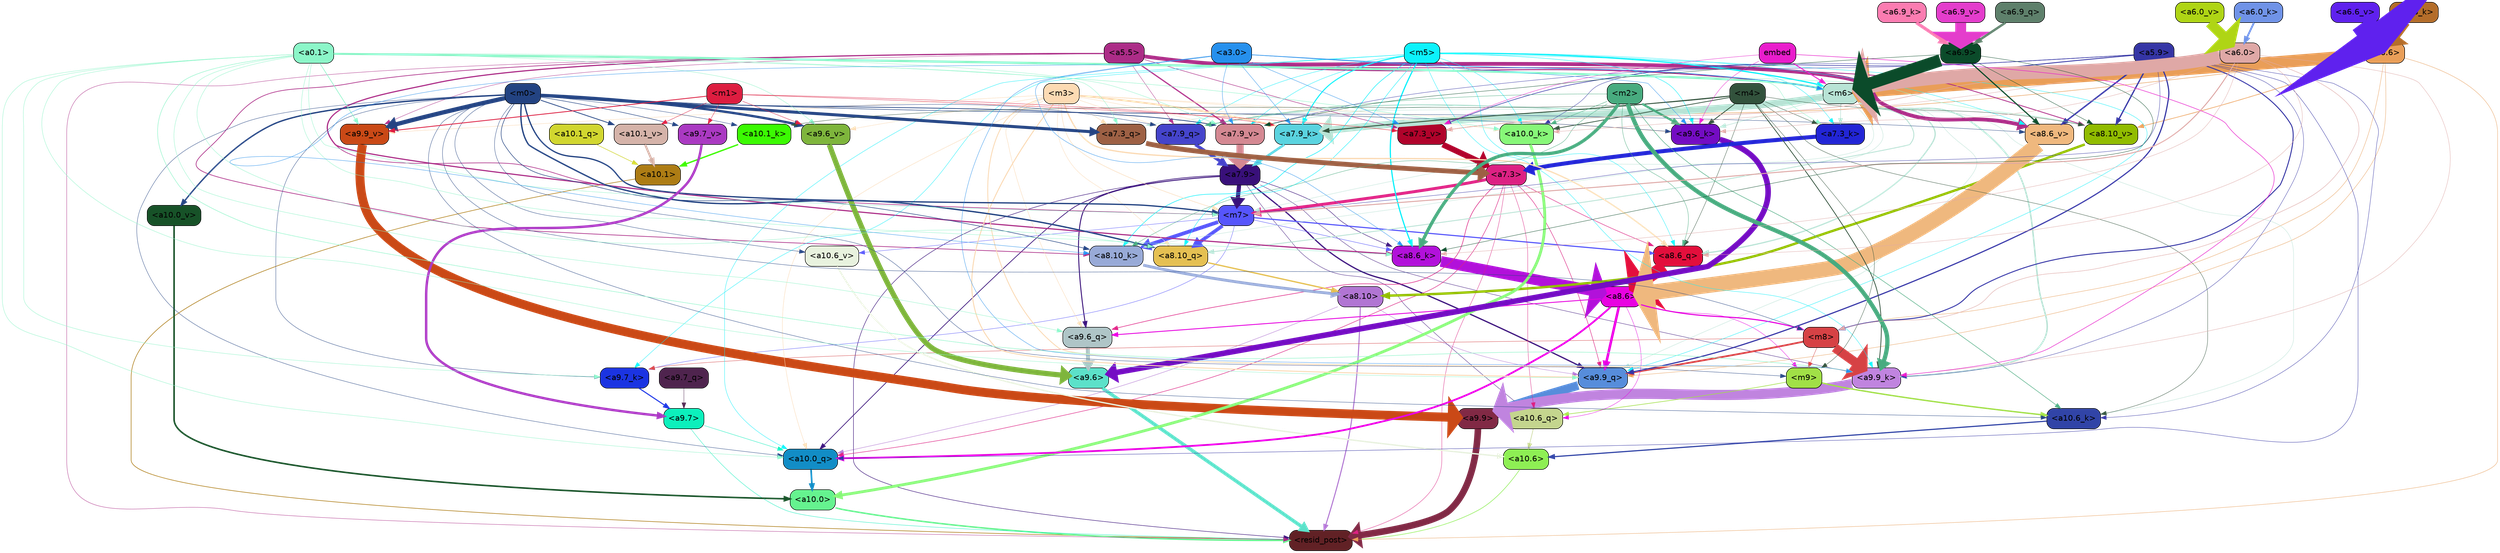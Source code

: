 strict digraph "" {
	graph [bgcolor=transparent,
		layout=dot,
		overlap=false,
		splines=true
	];
	"<a10.6>"	[color=black,
		fillcolor="#8eef54",
		fontname=Helvetica,
		shape=box,
		style="filled, rounded"];
	"<resid_post>"	[color=black,
		fillcolor="#612125",
		fontname=Helvetica,
		shape=box,
		style="filled, rounded"];
	"<a10.6>" -> "<resid_post>"	[color="#8eef54",
		penwidth=0.9498605728149414];
	"<a10.1>"	[color=black,
		fillcolor="#ad7c14",
		fontname=Helvetica,
		shape=box,
		style="filled, rounded"];
	"<a10.1>" -> "<resid_post>"	[color="#ad7c14",
		penwidth=1.0084514617919922];
	"<a10.0>"	[color=black,
		fillcolor="#65f38f",
		fontname=Helvetica,
		shape=box,
		style="filled, rounded"];
	"<a10.0>" -> "<resid_post>"	[color="#65f38f",
		penwidth=2.5814952850341797];
	"<a9.9>"	[color=black,
		fillcolor="#812945",
		fontname=Helvetica,
		shape=box,
		style="filled, rounded"];
	"<a9.9>" -> "<resid_post>"	[color="#812945",
		penwidth=11.610888481140137];
	"<a9.7>"	[color=black,
		fillcolor="#0cf0bc",
		fontname=Helvetica,
		shape=box,
		style="filled, rounded"];
	"<a9.7>" -> "<resid_post>"	[color="#0cf0bc",
		penwidth=0.6];
	"<a10.0_q>"	[color=black,
		fillcolor="#128dc6",
		fontname=Helvetica,
		shape=box,
		style="filled, rounded"];
	"<a9.7>" -> "<a10.0_q>"	[color="#0cf0bc",
		penwidth=0.6];
	"<a9.6>"	[color=black,
		fillcolor="#5ce1c9",
		fontname=Helvetica,
		shape=box,
		style="filled, rounded"];
	"<a9.6>" -> "<resid_post>"	[color="#5ce1c9",
		penwidth=6.121421813964844];
	"<a8.10>"	[color=black,
		fillcolor="#b175d3",
		fontname=Helvetica,
		shape=box,
		style="filled, rounded"];
	"<a8.10>" -> "<resid_post>"	[color="#b175d3",
		penwidth=1.7841739654541016];
	"<a8.10>" -> "<a10.0_q>"	[color="#b175d3",
		penwidth=0.6612663269042969];
	"<a9.9_q>"	[color=black,
		fillcolor="#578ddb",
		fontname=Helvetica,
		shape=box,
		style="filled, rounded"];
	"<a8.10>" -> "<a9.9_q>"	[color="#b175d3",
		penwidth=0.6];
	"<a7.9>"	[color=black,
		fillcolor="#39107a",
		fontname=Helvetica,
		shape=box,
		style="filled, rounded"];
	"<a7.9>" -> "<resid_post>"	[color="#39107a",
		penwidth=0.8109169006347656];
	"<a10.6_q>"	[color=black,
		fillcolor="#c4d58e",
		fontname=Helvetica,
		shape=box,
		style="filled, rounded"];
	"<a7.9>" -> "<a10.6_q>"	[color="#39107a",
		penwidth=0.6];
	"<a7.9>" -> "<a10.0_q>"	[color="#39107a",
		penwidth=1.19378662109375];
	"<m7>"	[color=black,
		fillcolor="#5655fc",
		fontname=Helvetica,
		shape=box,
		style="filled, rounded"];
	"<a7.9>" -> "<m7>"	[color="#39107a",
		penwidth=7.3899383544921875];
	"<a7.9>" -> "<a9.9_q>"	[color="#39107a",
		penwidth=2.1764984130859375];
	"<a9.6_q>"	[color=black,
		fillcolor="#afc5c7",
		fontname=Helvetica,
		shape=box,
		style="filled, rounded"];
	"<a7.9>" -> "<a9.6_q>"	[color="#39107a",
		penwidth=1.6184196472167969];
	"<a9.9_k>"	[color=black,
		fillcolor="#c084df",
		fontname=Helvetica,
		shape=box,
		style="filled, rounded"];
	"<a7.9>" -> "<a9.9_k>"	[color="#39107a",
		penwidth=0.6];
	"<a8.6_k>"	[color=black,
		fillcolor="#b211da",
		fontname=Helvetica,
		shape=box,
		style="filled, rounded"];
	"<a7.9>" -> "<a8.6_k>"	[color="#39107a",
		penwidth=0.7570610046386719];
	"<a7.3>"	[color=black,
		fillcolor="#dd2183",
		fontname=Helvetica,
		shape=box,
		style="filled, rounded"];
	"<a7.3>" -> "<resid_post>"	[color="#dd2183",
		penwidth=0.6];
	"<a7.3>" -> "<a10.6_q>"	[color="#dd2183",
		penwidth=0.6];
	"<a7.3>" -> "<a10.0_q>"	[color="#dd2183",
		penwidth=0.8208656311035156];
	"<a7.3>" -> "<m7>"	[color="#dd2183",
		penwidth=5.189311981201172];
	"<a7.3>" -> "<a9.9_q>"	[color="#dd2183",
		penwidth=0.8119163513183594];
	"<a7.3>" -> "<a9.6_q>"	[color="#dd2183",
		penwidth=0.9649925231933594];
	"<a8.6_q>"	[color=black,
		fillcolor="#e30f3c",
		fontname=Helvetica,
		shape=box,
		style="filled, rounded"];
	"<a7.3>" -> "<a8.6_q>"	[color="#dd2183",
		penwidth=0.7801322937011719];
	"<a6.6>"	[color=black,
		fillcolor="#e99e58",
		fontname=Helvetica,
		shape=box,
		style="filled, rounded"];
	"<a6.6>" -> "<resid_post>"	[color="#e99e58",
		penwidth=0.6];
	"<m6>"	[color=black,
		fillcolor="#b8e3d5",
		fontname=Helvetica,
		shape=box,
		style="filled, rounded"];
	"<a6.6>" -> "<m6>"	[color="#e99e58",
		penwidth=21.6163272857666];
	"<m8>"	[color=black,
		fillcolor="#d64245",
		fontname=Helvetica,
		shape=box,
		style="filled, rounded"];
	"<a6.6>" -> "<m8>"	[color="#e99e58",
		penwidth=0.6];
	"<a6.6>" -> "<a9.9_q>"	[color="#e99e58",
		penwidth=0.6];
	"<a8.10_v>"	[color=black,
		fillcolor="#91bc00",
		fontname=Helvetica,
		shape=box,
		style="filled, rounded"];
	"<a6.6>" -> "<a8.10_v>"	[color="#e99e58",
		penwidth=1.0661506652832031];
	"<a7.3_v>"	[color=black,
		fillcolor="#b0032b",
		fontname=Helvetica,
		shape=box,
		style="filled, rounded"];
	"<a6.6>" -> "<a7.3_v>"	[color="#e99e58",
		penwidth=0.8506813049316406];
	"<a5.5>"	[color=black,
		fillcolor="#ac2c87",
		fontname=Helvetica,
		shape=box,
		style="filled, rounded"];
	"<a5.5>" -> "<resid_post>"	[color="#ac2c87",
		penwidth=0.6];
	"<a5.5>" -> "<m6>"	[color="#ac2c87",
		penwidth=1.8430671691894531];
	"<a5.5>" -> "<m7>"	[color="#ac2c87",
		penwidth=1.0865592956542969];
	"<a9.9_v>"	[color=black,
		fillcolor="#ca4916",
		fontname=Helvetica,
		shape=box,
		style="filled, rounded"];
	"<a5.5>" -> "<a9.9_v>"	[color="#ac2c87",
		penwidth=0.6];
	"<a8.10_k>"	[color=black,
		fillcolor="#98aad7",
		fontname=Helvetica,
		shape=box,
		style="filled, rounded"];
	"<a5.5>" -> "<a8.10_k>"	[color="#ac2c87",
		penwidth=1.1390800476074219];
	"<a5.5>" -> "<a8.6_k>"	[color="#ac2c87",
		penwidth=2.00030517578125];
	"<a5.5>" -> "<a8.10_v>"	[color="#ac2c87",
		penwidth=1.4206085205078125];
	"<a8.6_v>"	[color=black,
		fillcolor="#efb87e",
		fontname=Helvetica,
		shape=box,
		style="filled, rounded"];
	"<a5.5>" -> "<a8.6_v>"	[color="#ac2c87",
		penwidth=6.534294128417969];
	"<a7.9_q>"	[color=black,
		fillcolor="#4544cb",
		fontname=Helvetica,
		shape=box,
		style="filled, rounded"];
	"<a5.5>" -> "<a7.9_q>"	[color="#ac2c87",
		penwidth=0.6];
	"<a7.9_v>"	[color=black,
		fillcolor="#d48892",
		fontname=Helvetica,
		shape=box,
		style="filled, rounded"];
	"<a5.5>" -> "<a7.9_v>"	[color="#ac2c87",
		penwidth=2.0819549560546875];
	"<a5.5>" -> "<a7.3_v>"	[color="#ac2c87",
		penwidth=0.8107681274414062];
	"<a10.6_q>" -> "<a10.6>"	[color="#c4d58e",
		penwidth=0.9244728088378906];
	"<a10.1_q>"	[color=black,
		fillcolor="#d1d62f",
		fontname=Helvetica,
		shape=box,
		style="filled, rounded"];
	"<a10.1_q>" -> "<a10.1>"	[color="#d1d62f",
		penwidth=0.9268798828125];
	"<a10.0_q>" -> "<a10.0>"	[color="#128dc6",
		penwidth=2.905670166015625];
	"<a10.6_k>"	[color=black,
		fillcolor="#3144a7",
		fontname=Helvetica,
		shape=box,
		style="filled, rounded"];
	"<a10.6_k>" -> "<a10.6>"	[color="#3144a7",
		penwidth=2.0319366455078125];
	"<a10.1_k>"	[color=black,
		fillcolor="#3bfa02",
		fontname=Helvetica,
		shape=box,
		style="filled, rounded"];
	"<a10.1_k>" -> "<a10.1>"	[color="#3bfa02",
		penwidth=2.4037628173828125];
	"<a10.0_k>"	[color=black,
		fillcolor="#87f778",
		fontname=Helvetica,
		shape=box,
		style="filled, rounded"];
	"<a10.0_k>" -> "<a10.0>"	[color="#87f778",
		penwidth=4.9319305419921875];
	"<a10.6_v>"	[color=black,
		fillcolor="#e8f2de",
		fontname=Helvetica,
		shape=box,
		style="filled, rounded"];
	"<a10.6_v>" -> "<a10.6>"	[color="#e8f2de",
		penwidth=2.290935516357422];
	"<a10.1_v>"	[color=black,
		fillcolor="#d5b3a9",
		fontname=Helvetica,
		shape=box,
		style="filled, rounded"];
	"<a10.1_v>" -> "<a10.1>"	[color="#d5b3a9",
		penwidth=3.6398468017578125];
	"<a10.0_v>"	[color=black,
		fillcolor="#175228",
		fontname=Helvetica,
		shape=box,
		style="filled, rounded"];
	"<a10.0_v>" -> "<a10.0>"	[color="#175228",
		penwidth=2.7666168212890625];
	"<m9>"	[color=black,
		fillcolor="#a1e047",
		fontname=Helvetica,
		shape=box,
		style="filled, rounded"];
	"<m9>" -> "<a10.6_q>"	[color="#a1e047",
		penwidth=1.0384025573730469];
	"<m9>" -> "<a10.6_k>"	[color="#a1e047",
		penwidth=2.371124267578125];
	"<a8.6>"	[color=black,
		fillcolor="#e802e1",
		fontname=Helvetica,
		shape=box,
		style="filled, rounded"];
	"<a8.6>" -> "<a10.6_q>"	[color="#e802e1",
		penwidth=0.6];
	"<a8.6>" -> "<a10.0_q>"	[color="#e802e1",
		penwidth=3.1841888427734375];
	"<a8.6>" -> "<m9>"	[color="#e802e1",
		penwidth=0.6];
	"<a8.6>" -> "<m8>"	[color="#e802e1",
		penwidth=1.972564697265625];
	"<a8.6>" -> "<a9.9_q>"	[color="#e802e1",
		penwidth=4.482503890991211];
	"<a8.6>" -> "<a9.6_q>"	[color="#e802e1",
		penwidth=1.515838623046875];
	"<m5>"	[color=black,
		fillcolor="#0cf2fc",
		fontname=Helvetica,
		shape=box,
		style="filled, rounded"];
	"<m5>" -> "<a10.0_q>"	[color="#0cf2fc",
		penwidth=0.6];
	"<m5>" -> "<a10.0_k>"	[color="#0cf2fc",
		penwidth=0.6];
	"<m5>" -> "<m6>"	[color="#0cf2fc",
		penwidth=2.143606185913086];
	"<m5>" -> "<a9.9_q>"	[color="#0cf2fc",
		penwidth=0.6];
	"<m5>" -> "<a9.9_k>"	[color="#0cf2fc",
		penwidth=0.6];
	"<a9.7_k>"	[color=black,
		fillcolor="#1b34e2",
		fontname=Helvetica,
		shape=box,
		style="filled, rounded"];
	"<m5>" -> "<a9.7_k>"	[color="#0cf2fc",
		penwidth=0.6];
	"<a9.6_k>"	[color=black,
		fillcolor="#740cc3",
		fontname=Helvetica,
		shape=box,
		style="filled, rounded"];
	"<m5>" -> "<a9.6_k>"	[color="#0cf2fc",
		penwidth=0.7197036743164062];
	"<a8.10_q>"	[color=black,
		fillcolor="#e5c052",
		fontname=Helvetica,
		shape=box,
		style="filled, rounded"];
	"<m5>" -> "<a8.10_q>"	[color="#0cf2fc",
		penwidth=0.7198371887207031];
	"<m5>" -> "<a8.6_q>"	[color="#0cf2fc",
		penwidth=0.6];
	"<m5>" -> "<a8.10_k>"	[color="#0cf2fc",
		penwidth=0.9238471984863281];
	"<m5>" -> "<a8.6_k>"	[color="#0cf2fc",
		penwidth=2.1219520568847656];
	"<m5>" -> "<a8.6_v>"	[color="#0cf2fc",
		penwidth=0.6];
	"<m5>" -> "<a7.9_q>"	[color="#0cf2fc",
		penwidth=0.6];
	"<a7.9_k>"	[color=black,
		fillcolor="#5ad3df",
		fontname=Helvetica,
		shape=box,
		style="filled, rounded"];
	"<m5>" -> "<a7.9_k>"	[color="#0cf2fc",
		penwidth=1.7779998779296875];
	"<a7.3_k>"	[color=black,
		fillcolor="#2225d6",
		fontname=Helvetica,
		shape=box,
		style="filled, rounded"];
	"<m5>" -> "<a7.3_k>"	[color="#0cf2fc",
		penwidth=0.6];
	"<m5>" -> "<a7.9_v>"	[color="#0cf2fc",
		penwidth=0.6];
	"<a5.9>"	[color=black,
		fillcolor="#3535a5",
		fontname=Helvetica,
		shape=box,
		style="filled, rounded"];
	"<a5.9>" -> "<a10.0_q>"	[color="#3535a5",
		penwidth=0.6463394165039062];
	"<a5.9>" -> "<a10.6_k>"	[color="#3535a5",
		penwidth=0.6];
	"<a5.9>" -> "<a10.0_k>"	[color="#3535a5",
		penwidth=0.6];
	"<a5.9>" -> "<m6>"	[color="#3535a5",
		penwidth=1.4513568878173828];
	"<a5.9>" -> "<m7>"	[color="#3535a5",
		penwidth=0.6];
	"<a5.9>" -> "<m8>"	[color="#3535a5",
		penwidth=1.6550712585449219];
	"<a5.9>" -> "<a9.9_q>"	[color="#3535a5",
		penwidth=2.019031524658203];
	"<a5.9>" -> "<a9.9_k>"	[color="#3535a5",
		penwidth=0.6];
	"<a5.9>" -> "<a8.10_v>"	[color="#3535a5",
		penwidth=2.2765426635742188];
	"<a5.9>" -> "<a8.6_v>"	[color="#3535a5",
		penwidth=2.4934005737304688];
	"<a5.9>" -> "<a7.9_v>"	[color="#3535a5",
		penwidth=0.6];
	"<a5.9>" -> "<a7.3_v>"	[color="#3535a5",
		penwidth=0.9861984252929688];
	"<m3>"	[color=black,
		fillcolor="#fcdab3",
		fontname=Helvetica,
		shape=box,
		style="filled, rounded"];
	"<m3>" -> "<a10.0_q>"	[color="#fcdab3",
		penwidth=0.6597442626953125];
	"<m3>" -> "<a10.0_k>"	[color="#fcdab3",
		penwidth=0.6506614685058594];
	"<m3>" -> "<m7>"	[color="#fcdab3",
		penwidth=0.7659339904785156];
	"<m3>" -> "<a9.9_q>"	[color="#fcdab3",
		penwidth=1.6276321411132812];
	"<m3>" -> "<a9.6_q>"	[color="#fcdab3",
		penwidth=0.6724472045898438];
	"<m3>" -> "<a9.9_k>"	[color="#fcdab3",
		penwidth=1.4574642181396484];
	"<m3>" -> "<a9.6_k>"	[color="#fcdab3",
		penwidth=0.6];
	"<m3>" -> "<a9.9_v>"	[color="#fcdab3",
		penwidth=0.6589469909667969];
	"<a9.6_v>"	[color=black,
		fillcolor="#7eb53c",
		fontname=Helvetica,
		shape=box,
		style="filled, rounded"];
	"<m3>" -> "<a9.6_v>"	[color="#fcdab3",
		penwidth=0.6];
	"<m3>" -> "<a8.10_q>"	[color="#fcdab3",
		penwidth=0.6];
	"<m3>" -> "<a8.6_q>"	[color="#fcdab3",
		penwidth=2.1676406860351562];
	"<m3>" -> "<a7.9_q>"	[color="#fcdab3",
		penwidth=0.6];
	"<a7.3_q>"	[color=black,
		fillcolor="#9d6044",
		fontname=Helvetica,
		shape=box,
		style="filled, rounded"];
	"<m3>" -> "<a7.3_q>"	[color="#fcdab3",
		penwidth=0.6];
	"<m3>" -> "<a7.9_k>"	[color="#fcdab3",
		penwidth=2.978912353515625];
	"<m3>" -> "<a7.9_v>"	[color="#fcdab3",
		penwidth=0.6];
	"<m3>" -> "<a7.3_v>"	[color="#fcdab3",
		penwidth=0.6];
	"<m0>"	[color=black,
		fillcolor="#234382",
		fontname=Helvetica,
		shape=box,
		style="filled, rounded"];
	"<m0>" -> "<a10.0_q>"	[color="#234382",
		penwidth=0.6];
	"<m0>" -> "<a10.6_k>"	[color="#234382",
		penwidth=0.6];
	"<m0>" -> "<a10.1_k>"	[color="#234382",
		penwidth=0.6];
	"<m0>" -> "<a10.6_v>"	[color="#234382",
		penwidth=0.6];
	"<m0>" -> "<a10.1_v>"	[color="#234382",
		penwidth=1.3360328674316406];
	"<m0>" -> "<a10.0_v>"	[color="#234382",
		penwidth=2.4083595275878906];
	"<m0>" -> "<m9>"	[color="#234382",
		penwidth=0.6];
	"<m0>" -> "<m7>"	[color="#234382",
		penwidth=2.224945068359375];
	"<m0>" -> "<m8>"	[color="#234382",
		penwidth=0.6];
	"<m0>" -> "<a9.7_k>"	[color="#234382",
		penwidth=0.6];
	"<m0>" -> "<a9.6_k>"	[color="#234382",
		penwidth=0.6];
	"<m0>" -> "<a9.9_v>"	[color="#234382",
		penwidth=7.537467956542969];
	"<a9.7_v>"	[color=black,
		fillcolor="#aa39c2",
		fontname=Helvetica,
		shape=box,
		style="filled, rounded"];
	"<m0>" -> "<a9.7_v>"	[color="#234382",
		penwidth=0.8575286865234375];
	"<m0>" -> "<a9.6_v>"	[color="#234382",
		penwidth=4.1688385009765625];
	"<m0>" -> "<a8.10_q>"	[color="#234382",
		penwidth=2.3761940002441406];
	"<m0>" -> "<a8.10_k>"	[color="#234382",
		penwidth=0.9220962524414062];
	"<m0>" -> "<a8.6_v>"	[color="#234382",
		penwidth=0.6];
	"<m0>" -> "<a7.9_q>"	[color="#234382",
		penwidth=0.6];
	"<m0>" -> "<a7.3_q>"	[color="#234382",
		penwidth=5.264301300048828];
	"<m0>" -> "<a7.9_v>"	[color="#234382",
		penwidth=1.2114486694335938];
	"<a0.1>"	[color=black,
		fillcolor="#8bf6c8",
		fontname=Helvetica,
		shape=box,
		style="filled, rounded"];
	"<a0.1>" -> "<a10.0_q>"	[color="#8bf6c8",
		penwidth=0.6];
	"<a0.1>" -> "<a10.0_k>"	[color="#8bf6c8",
		penwidth=0.6768684387207031];
	"<a0.1>" -> "<m6>"	[color="#8bf6c8",
		penwidth=3.4290084838867188];
	"<a0.1>" -> "<m7>"	[color="#8bf6c8",
		penwidth=0.6];
	"<a0.1>" -> "<a9.9_q>"	[color="#8bf6c8",
		penwidth=0.6];
	"<a0.1>" -> "<a9.6_q>"	[color="#8bf6c8",
		penwidth=0.6];
	"<a0.1>" -> "<a9.9_k>"	[color="#8bf6c8",
		penwidth=0.81341552734375];
	"<a0.1>" -> "<a9.7_k>"	[color="#8bf6c8",
		penwidth=0.6];
	"<a0.1>" -> "<a9.9_v>"	[color="#8bf6c8",
		penwidth=1.062591552734375];
	"<a0.1>" -> "<a9.6_v>"	[color="#8bf6c8",
		penwidth=0.6];
	"<a0.1>" -> "<a8.10_q>"	[color="#8bf6c8",
		penwidth=0.6];
	"<a0.1>" -> "<a8.6_k>"	[color="#8bf6c8",
		penwidth=0.6];
	"<a0.1>" -> "<a8.10_v>"	[color="#8bf6c8",
		penwidth=0.6];
	"<a0.1>" -> "<a7.3_q>"	[color="#8bf6c8",
		penwidth=0.6];
	"<a0.1>" -> "<a7.3_k>"	[color="#8bf6c8",
		penwidth=0.6];
	"<a0.1>" -> "<a7.9_v>"	[color="#8bf6c8",
		penwidth=0.6];
	"<m6>" -> "<a10.6_k>"	[color="#b8e3d5",
		penwidth=0.6];
	"<m6>" -> "<m7>"	[color="#b8e3d5",
		penwidth=0.6];
	"<m6>" -> "<a9.9_q>"	[color="#b8e3d5",
		penwidth=0.6];
	"<m6>" -> "<a9.9_k>"	[color="#b8e3d5",
		penwidth=2.533975601196289];
	"<m6>" -> "<a9.6_k>"	[color="#b8e3d5",
		penwidth=0.9471282958984375];
	"<m6>" -> "<a8.10_q>"	[color="#b8e3d5",
		penwidth=1.4854621887207031];
	"<m6>" -> "<a8.6_q>"	[color="#b8e3d5",
		penwidth=2.0796165466308594];
	"<m6>" -> "<a8.10_k>"	[color="#b8e3d5",
		penwidth=0.6];
	"<m6>" -> "<a7.9_q>"	[color="#b8e3d5",
		penwidth=1.9016571044921875];
	"<m6>" -> "<a7.3_q>"	[color="#b8e3d5",
		penwidth=0.6];
	"<m6>" -> "<a7.9_k>"	[color="#b8e3d5",
		penwidth=12.277053833007812];
	"<m6>" -> "<a7.3_k>"	[color="#b8e3d5",
		penwidth=0.8951148986816406];
	"<m6>" -> "<a7.9_v>"	[color="#b8e3d5",
		penwidth=0.8897933959960938];
	"<m4>"	[color=black,
		fillcolor="#32523c",
		fontname=Helvetica,
		shape=box,
		style="filled, rounded"];
	"<m4>" -> "<a10.6_k>"	[color="#32523c",
		penwidth=0.6];
	"<m4>" -> "<a10.1_k>"	[color="#32523c",
		penwidth=0.6];
	"<m4>" -> "<a10.0_k>"	[color="#32523c",
		penwidth=1.230804443359375];
	"<m4>" -> "<m9>"	[color="#32523c",
		penwidth=0.6];
	"<m4>" -> "<a9.9_k>"	[color="#32523c",
		penwidth=1.3186264038085938];
	"<m4>" -> "<a9.6_k>"	[color="#32523c",
		penwidth=1.3722038269042969];
	"<m4>" -> "<a8.6_q>"	[color="#32523c",
		penwidth=0.6];
	"<m4>" -> "<a8.10_v>"	[color="#32523c",
		penwidth=0.6];
	"<m4>" -> "<a7.9_k>"	[color="#32523c",
		penwidth=1.5913276672363281];
	"<m4>" -> "<a7.3_k>"	[color="#32523c",
		penwidth=0.6];
	"<m2>"	[color=black,
		fillcolor="#48ab7f",
		fontname=Helvetica,
		shape=box,
		style="filled, rounded"];
	"<m2>" -> "<a10.6_k>"	[color="#48ab7f",
		penwidth=0.8380241394042969];
	"<m2>" -> "<a10.0_k>"	[color="#48ab7f",
		penwidth=0.6622200012207031];
	"<m2>" -> "<a9.9_k>"	[color="#48ab7f",
		penwidth=7.476325988769531];
	"<m2>" -> "<a9.6_k>"	[color="#48ab7f",
		penwidth=3.761505126953125];
	"<m2>" -> "<a8.6_q>"	[color="#48ab7f",
		penwidth=0.6];
	"<m2>" -> "<a8.10_k>"	[color="#48ab7f",
		penwidth=0.6];
	"<m2>" -> "<a8.6_k>"	[color="#48ab7f",
		penwidth=5.699577331542969];
	"<m2>" -> "<a7.9_q>"	[color="#48ab7f",
		penwidth=0.6];
	"<a6.0>"	[color=black,
		fillcolor="#dfa8a6",
		fontname=Helvetica,
		shape=box,
		style="filled, rounded"];
	"<a6.0>" -> "<a10.0_k>"	[color="#dfa8a6",
		penwidth=0.6];
	"<a6.0>" -> "<m6>"	[color="#dfa8a6",
		penwidth=23.31447410583496];
	"<a6.0>" -> "<m7>"	[color="#dfa8a6",
		penwidth=1.694061279296875];
	"<a6.0>" -> "<m8>"	[color="#dfa8a6",
		penwidth=0.7418403625488281];
	"<a6.0>" -> "<a9.9_k>"	[color="#dfa8a6",
		penwidth=0.6];
	"<a6.0>" -> "<a9.6_k>"	[color="#dfa8a6",
		penwidth=0.6];
	"<a6.0>" -> "<a8.6_q>"	[color="#dfa8a6",
		penwidth=0.6];
	"<a6.0>" -> "<a8.6_k>"	[color="#dfa8a6",
		penwidth=0.6];
	"<a6.0>" -> "<a7.3_v>"	[color="#dfa8a6",
		penwidth=0.9905738830566406];
	"<m7>" -> "<a10.6_v>"	[color="#5655fc",
		penwidth=0.6];
	"<m7>" -> "<a9.7_k>"	[color="#5655fc",
		penwidth=0.6];
	"<m7>" -> "<a8.10_q>"	[color="#5655fc",
		penwidth=6.2237091064453125];
	"<m7>" -> "<a8.6_q>"	[color="#5655fc",
		penwidth=1.9677276611328125];
	"<m7>" -> "<a8.10_k>"	[color="#5655fc",
		penwidth=6.505390167236328];
	"<m7>" -> "<a8.6_k>"	[color="#5655fc",
		penwidth=0.6821136474609375];
	"<m1>"	[color=black,
		fillcolor="#dd1d40",
		fontname=Helvetica,
		shape=box,
		style="filled, rounded"];
	"<m1>" -> "<a10.1_v>"	[color="#dd1d40",
		penwidth=0.6];
	"<m1>" -> "<a9.9_v>"	[color="#dd1d40",
		penwidth=1.4082679748535156];
	"<m1>" -> "<a9.7_v>"	[color="#dd1d40",
		penwidth=0.6];
	"<m1>" -> "<a9.6_v>"	[color="#dd1d40",
		penwidth=0.6];
	"<m1>" -> "<a7.9_k>"	[color="#dd1d40",
		penwidth=0.6];
	"<m1>" -> "<a7.3_v>"	[color="#dd1d40",
		penwidth=0.6];
	"<m8>" -> "<m9>"	[color="#d64245",
		penwidth=0.6];
	"<m8>" -> "<a9.9_q>"	[color="#d64245",
		penwidth=3.073810577392578];
	"<m8>" -> "<a9.9_k>"	[color="#d64245",
		penwidth=16.255420684814453];
	"<m8>" -> "<a9.7_k>"	[color="#d64245",
		penwidth=0.6];
	"<a9.9_q>" -> "<a9.9>"	[color="#578ddb",
		penwidth=15.310546875];
	"<a9.7_q>"	[color=black,
		fillcolor="#4f244e",
		fontname=Helvetica,
		shape=box,
		style="filled, rounded"];
	"<a9.7_q>" -> "<a9.7>"	[color="#4f244e",
		penwidth=0.6];
	"<a9.6_q>" -> "<a9.6>"	[color="#afc5c7",
		penwidth=6.823722839355469];
	"<a9.9_k>" -> "<a9.9>"	[color="#c084df",
		penwidth=17.953022003173828];
	"<a9.7_k>" -> "<a9.7>"	[color="#1b34e2",
		penwidth=1.85101318359375];
	"<a9.6_k>" -> "<a9.6>"	[color="#740cc3",
		penwidth=9.787818908691406];
	"<a9.9_v>" -> "<a9.9>"	[color="#ca4916",
		penwidth=15.728643417358398];
	"<a9.7_v>" -> "<a9.7>"	[color="#aa39c2",
		penwidth=4.305488586425781];
	"<a9.6_v>" -> "<a9.6>"	[color="#7eb53c",
		penwidth=9.212547302246094];
	"<a3.0>"	[color=black,
		fillcolor="#2690ed",
		fontname=Helvetica,
		shape=box,
		style="filled, rounded"];
	"<a3.0>" -> "<m6>"	[color="#2690ed",
		penwidth=1.0663299560546875];
	"<a3.0>" -> "<a9.9_k>"	[color="#2690ed",
		penwidth=0.6];
	"<a3.0>" -> "<a9.6_k>"	[color="#2690ed",
		penwidth=0.6];
	"<a3.0>" -> "<a8.10_k>"	[color="#2690ed",
		penwidth=0.6];
	"<a3.0>" -> "<a8.6_k>"	[color="#2690ed",
		penwidth=0.6];
	"<a3.0>" -> "<a7.9_k>"	[color="#2690ed",
		penwidth=0.6];
	"<a3.0>" -> "<a7.9_v>"	[color="#2690ed",
		penwidth=0.6];
	"<a3.0>" -> "<a7.3_v>"	[color="#2690ed",
		penwidth=0.6];
	embed	[color=black,
		fillcolor="#e91dcc",
		fontname=Helvetica,
		shape=box,
		style="filled, rounded"];
	embed -> "<m6>"	[color="#e91dcc",
		penwidth=1.6749610900878906];
	embed -> "<a9.9_k>"	[color="#e91dcc",
		penwidth=0.8602714538574219];
	embed -> "<a9.6_k>"	[color="#e91dcc",
		penwidth=0.6];
	embed -> "<a7.3_v>"	[color="#e91dcc",
		penwidth=0.6];
	"<a8.10_q>" -> "<a8.10>"	[color="#e5c052",
		penwidth=2.2933731079101562];
	"<a8.6_q>" -> "<a8.6>"	[color="#e30f3c",
		penwidth=22.21251106262207];
	"<a8.10_k>" -> "<a8.10>"	[color="#98aad7",
		penwidth=5.009056091308594];
	"<a8.6_k>" -> "<a8.6>"	[color="#b211da",
		penwidth=19.114789962768555];
	"<a8.10_v>" -> "<a8.10>"	[color="#91bc00",
		penwidth=4.248416900634766];
	"<a8.6_v>" -> "<a8.6>"	[color="#efb87e",
		penwidth=27.461654663085938];
	"<a6.9>"	[color=black,
		fillcolor="#0b4b2a",
		fontname=Helvetica,
		shape=box,
		style="filled, rounded"];
	"<a6.9>" -> "<m6>"	[color="#0b4b2a",
		penwidth=21.47117805480957];
	"<a6.9>" -> "<a8.6_k>"	[color="#0b4b2a",
		penwidth=0.6];
	"<a6.9>" -> "<a8.10_v>"	[color="#0b4b2a",
		penwidth=0.6];
	"<a6.9>" -> "<a8.6_v>"	[color="#0b4b2a",
		penwidth=2.0546798706054688];
	"<a6.9>" -> "<a7.9_v>"	[color="#0b4b2a",
		penwidth=0.6];
	"<a7.9_q>" -> "<a7.9>"	[color="#4544cb",
		penwidth=5.6087493896484375];
	"<a7.3_q>" -> "<a7.3>"	[color="#9d6044",
		penwidth=8.568470001220703];
	"<a7.9_k>" -> "<a7.9>"	[color="#5ad3df",
		penwidth=4.179893493652344];
	"<a7.3_k>" -> "<a7.3>"	[color="#2225d6",
		penwidth=7.138481140136719];
	"<a7.9_v>" -> "<a7.9>"	[color="#d48892",
		penwidth=12.677261352539062];
	"<a7.3_v>" -> "<a7.3>"	[color="#b0032b",
		penwidth=10.205863952636719];
	"<a6.9_q>"	[color=black,
		fillcolor="#5e806b",
		fontname=Helvetica,
		shape=box,
		style="filled, rounded"];
	"<a6.9_q>" -> "<a6.9>"	[color="#5e806b",
		penwidth=4.004619598388672];
	"<a6.9_k>"	[color=black,
		fillcolor="#fb7cb1",
		fontname=Helvetica,
		shape=box,
		style="filled, rounded"];
	"<a6.9_k>" -> "<a6.9>"	[color="#fb7cb1",
		penwidth=5.597904205322266];
	"<a6.6_k>"	[color=black,
		fillcolor="#b46d2a",
		fontname=Helvetica,
		shape=box,
		style="filled, rounded"];
	"<a6.6_k>" -> "<a6.6>"	[color="#b46d2a",
		penwidth=11.958972930908203];
	"<a6.0_k>"	[color=black,
		fillcolor="#7093e7",
		fontname=Helvetica,
		shape=box,
		style="filled, rounded"];
	"<a6.0_k>" -> "<a6.0>"	[color="#7093e7",
		penwidth=3.2078399658203125];
	"<a6.9_v>"	[color=black,
		fillcolor="#e43dcc",
		fontname=Helvetica,
		shape=box,
		style="filled, rounded"];
	"<a6.9_v>" -> "<a6.9>"	[color="#e43dcc",
		penwidth=19.20796775817871];
	"<a6.6_v>"	[color=black,
		fillcolor="#5f21ee",
		fontname=Helvetica,
		shape=box,
		style="filled, rounded"];
	"<a6.6_v>" -> "<a6.6>"	[color="#5f21ee",
		penwidth=43.14964985847473];
	"<a6.0_v>"	[color=black,
		fillcolor="#afd515",
		fontname=Helvetica,
		shape=box,
		style="filled, rounded"];
	"<a6.0_v>" -> "<a6.0>"	[color="#afd515",
		penwidth=18.152097702026367];
}
